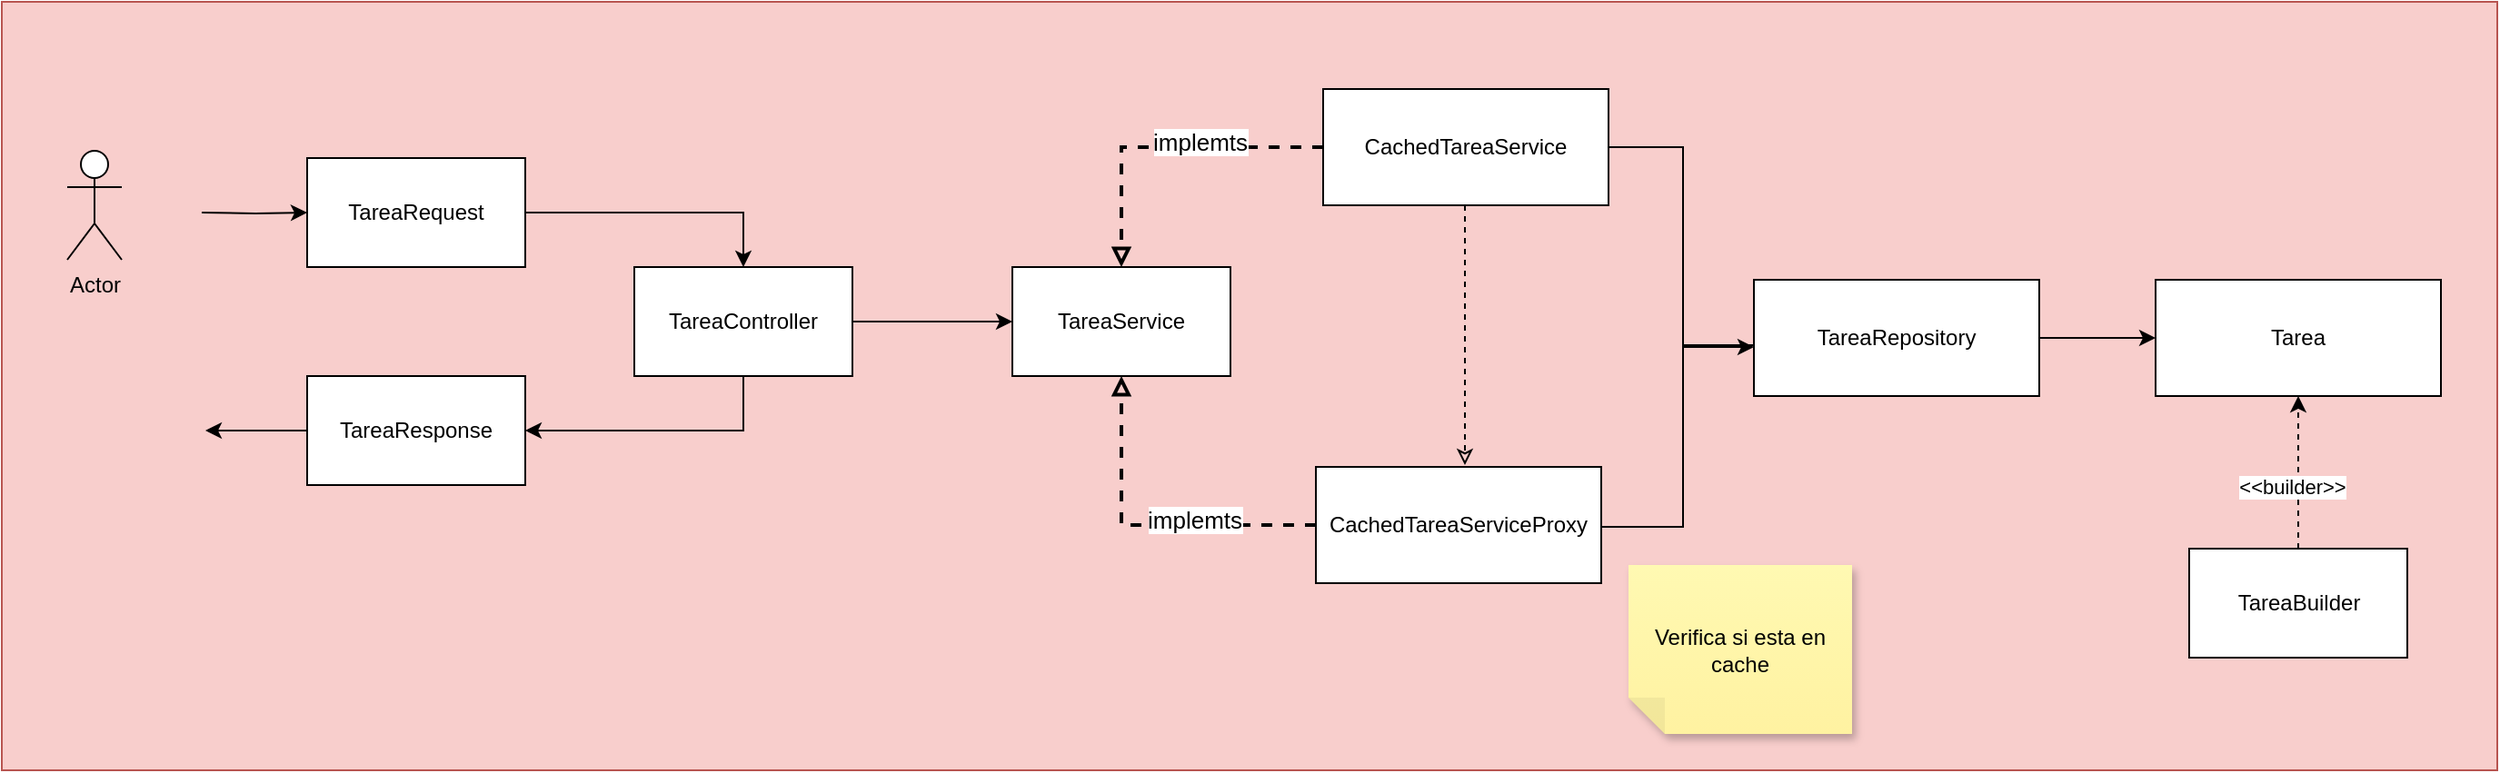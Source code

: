 <mxfile version="27.1.1">
  <diagram name="Página-1" id="XFAx3lLeM-dq-6Pw3mFJ">
    <mxGraphModel dx="2554" dy="952" grid="0" gridSize="10" guides="1" tooltips="1" connect="1" arrows="1" fold="1" page="1" pageScale="1" pageWidth="827" pageHeight="1169" math="0" shadow="0">
      <root>
        <mxCell id="0" />
        <mxCell id="1" parent="0" />
        <mxCell id="bmErZ5xI4oyNtRlQP5P7-46" value="" style="rounded=0;whiteSpace=wrap;html=1;fillStyle=solid;strokeColor=#b85450;fillColor=#f8cecc;" vertex="1" parent="1">
          <mxGeometry x="-794" y="112" width="1373" height="423" as="geometry" />
        </mxCell>
        <mxCell id="bmErZ5xI4oyNtRlQP5P7-11" style="edgeStyle=orthogonalEdgeStyle;rounded=0;orthogonalLoop=1;jettySize=auto;html=1;" edge="1" parent="1" source="bmErZ5xI4oyNtRlQP5P7-6" target="bmErZ5xI4oyNtRlQP5P7-8">
          <mxGeometry relative="1" as="geometry">
            <Array as="points">
              <mxPoint x="-386" y="348" />
            </Array>
          </mxGeometry>
        </mxCell>
        <mxCell id="bmErZ5xI4oyNtRlQP5P7-16" style="edgeStyle=orthogonalEdgeStyle;rounded=0;orthogonalLoop=1;jettySize=auto;html=1;" edge="1" parent="1" source="bmErZ5xI4oyNtRlQP5P7-6" target="bmErZ5xI4oyNtRlQP5P7-15">
          <mxGeometry relative="1" as="geometry" />
        </mxCell>
        <mxCell id="bmErZ5xI4oyNtRlQP5P7-6" value="TareaController" style="rounded=0;whiteSpace=wrap;html=1;" vertex="1" parent="1">
          <mxGeometry x="-446" y="258" width="120" height="60" as="geometry" />
        </mxCell>
        <mxCell id="bmErZ5xI4oyNtRlQP5P7-9" style="edgeStyle=orthogonalEdgeStyle;rounded=0;orthogonalLoop=1;jettySize=auto;html=1;entryX=0.5;entryY=0;entryDx=0;entryDy=0;" edge="1" parent="1" source="bmErZ5xI4oyNtRlQP5P7-7" target="bmErZ5xI4oyNtRlQP5P7-6">
          <mxGeometry relative="1" as="geometry" />
        </mxCell>
        <mxCell id="bmErZ5xI4oyNtRlQP5P7-7" value="TareaRequest" style="rounded=0;whiteSpace=wrap;html=1;" vertex="1" parent="1">
          <mxGeometry x="-626" y="198" width="120" height="60" as="geometry" />
        </mxCell>
        <mxCell id="bmErZ5xI4oyNtRlQP5P7-13" style="edgeStyle=orthogonalEdgeStyle;rounded=0;orthogonalLoop=1;jettySize=auto;html=1;" edge="1" parent="1" source="bmErZ5xI4oyNtRlQP5P7-8">
          <mxGeometry relative="1" as="geometry">
            <mxPoint x="-682.0" y="348" as="targetPoint" />
          </mxGeometry>
        </mxCell>
        <mxCell id="bmErZ5xI4oyNtRlQP5P7-8" value="TareaResponse" style="rounded=0;whiteSpace=wrap;html=1;" vertex="1" parent="1">
          <mxGeometry x="-626" y="318" width="120" height="60" as="geometry" />
        </mxCell>
        <mxCell id="bmErZ5xI4oyNtRlQP5P7-15" value="TareaService" style="rounded=0;whiteSpace=wrap;html=1;" vertex="1" parent="1">
          <mxGeometry x="-238" y="258" width="120" height="60" as="geometry" />
        </mxCell>
        <mxCell id="bmErZ5xI4oyNtRlQP5P7-18" style="edgeStyle=orthogonalEdgeStyle;rounded=0;orthogonalLoop=1;jettySize=auto;html=1;strokeWidth=2;dashed=1;endArrow=block;endFill=0;" edge="1" parent="1" source="bmErZ5xI4oyNtRlQP5P7-17" target="bmErZ5xI4oyNtRlQP5P7-15">
          <mxGeometry relative="1" as="geometry" />
        </mxCell>
        <mxCell id="bmErZ5xI4oyNtRlQP5P7-22" value="&lt;font style=&quot;font-size: 13px;&quot;&gt;implemts&lt;/font&gt;" style="edgeLabel;html=1;align=center;verticalAlign=middle;resizable=0;points=[];" vertex="1" connectable="0" parent="bmErZ5xI4oyNtRlQP5P7-18">
          <mxGeometry x="-0.074" y="1" relative="1" as="geometry">
            <mxPoint x="14" y="-4" as="offset" />
          </mxGeometry>
        </mxCell>
        <mxCell id="bmErZ5xI4oyNtRlQP5P7-21" style="edgeStyle=orthogonalEdgeStyle;rounded=0;orthogonalLoop=1;jettySize=auto;html=1;dashed=1;endArrow=classic;endFill=0;" edge="1" parent="1" source="bmErZ5xI4oyNtRlQP5P7-17">
          <mxGeometry relative="1" as="geometry">
            <mxPoint x="11" y="367" as="targetPoint" />
          </mxGeometry>
        </mxCell>
        <mxCell id="bmErZ5xI4oyNtRlQP5P7-28" style="edgeStyle=orthogonalEdgeStyle;rounded=0;orthogonalLoop=1;jettySize=auto;html=1;entryX=0;entryY=0.5;entryDx=0;entryDy=0;endArrow=none;startFill=0;" edge="1" parent="1" source="bmErZ5xI4oyNtRlQP5P7-17" target="bmErZ5xI4oyNtRlQP5P7-26">
          <mxGeometry relative="1" as="geometry">
            <Array as="points">
              <mxPoint x="131" y="192" />
              <mxPoint x="131" y="301" />
              <mxPoint x="170" y="301" />
            </Array>
          </mxGeometry>
        </mxCell>
        <mxCell id="bmErZ5xI4oyNtRlQP5P7-17" value="CachedTareaService" style="rounded=0;whiteSpace=wrap;html=1;" vertex="1" parent="1">
          <mxGeometry x="-67" y="160" width="157" height="64" as="geometry" />
        </mxCell>
        <mxCell id="bmErZ5xI4oyNtRlQP5P7-20" style="edgeStyle=orthogonalEdgeStyle;rounded=0;orthogonalLoop=1;jettySize=auto;html=1;strokeWidth=2;dashed=1;endArrow=block;endFill=0;" edge="1" parent="1" source="bmErZ5xI4oyNtRlQP5P7-19" target="bmErZ5xI4oyNtRlQP5P7-15">
          <mxGeometry relative="1" as="geometry" />
        </mxCell>
        <mxCell id="bmErZ5xI4oyNtRlQP5P7-24" value="&lt;span style=&quot;font-size: 13px;&quot;&gt;implemts&lt;/span&gt;" style="edgeLabel;html=1;align=center;verticalAlign=middle;resizable=0;points=[];" vertex="1" connectable="0" parent="bmErZ5xI4oyNtRlQP5P7-20">
          <mxGeometry x="-0.225" y="-5" relative="1" as="geometry">
            <mxPoint x="6" y="2" as="offset" />
          </mxGeometry>
        </mxCell>
        <mxCell id="bmErZ5xI4oyNtRlQP5P7-29" style="edgeStyle=orthogonalEdgeStyle;rounded=0;orthogonalLoop=1;jettySize=auto;html=1;" edge="1" parent="1">
          <mxGeometry relative="1" as="geometry">
            <mxPoint x="86" y="401" as="sourcePoint" />
            <mxPoint x="170" y="302" as="targetPoint" />
            <Array as="points">
              <mxPoint x="131" y="401" />
              <mxPoint x="131" y="302" />
            </Array>
          </mxGeometry>
        </mxCell>
        <mxCell id="bmErZ5xI4oyNtRlQP5P7-19" value="CachedTareaServiceProxy" style="rounded=0;whiteSpace=wrap;html=1;" vertex="1" parent="1">
          <mxGeometry x="-71" y="368" width="157" height="64" as="geometry" />
        </mxCell>
        <mxCell id="bmErZ5xI4oyNtRlQP5P7-31" style="edgeStyle=orthogonalEdgeStyle;rounded=0;orthogonalLoop=1;jettySize=auto;html=1;" edge="1" parent="1" source="bmErZ5xI4oyNtRlQP5P7-26" target="bmErZ5xI4oyNtRlQP5P7-30">
          <mxGeometry relative="1" as="geometry" />
        </mxCell>
        <mxCell id="bmErZ5xI4oyNtRlQP5P7-26" value="TareaRepository" style="rounded=0;whiteSpace=wrap;html=1;" vertex="1" parent="1">
          <mxGeometry x="170" y="265" width="157" height="64" as="geometry" />
        </mxCell>
        <mxCell id="bmErZ5xI4oyNtRlQP5P7-30" value="Tarea" style="rounded=0;whiteSpace=wrap;html=1;" vertex="1" parent="1">
          <mxGeometry x="391" y="265" width="157" height="64" as="geometry" />
        </mxCell>
        <mxCell id="bmErZ5xI4oyNtRlQP5P7-32" style="edgeStyle=orthogonalEdgeStyle;rounded=0;orthogonalLoop=1;jettySize=auto;html=1;entryX=0;entryY=0.5;entryDx=0;entryDy=0;" edge="1" parent="1" target="bmErZ5xI4oyNtRlQP5P7-7">
          <mxGeometry relative="1" as="geometry">
            <mxPoint x="-632" y="227.72" as="targetPoint" />
            <mxPoint x="-684" y="228" as="sourcePoint" />
            <Array as="points" />
          </mxGeometry>
        </mxCell>
        <mxCell id="bmErZ5xI4oyNtRlQP5P7-33" value="Actor" style="shape=umlActor;verticalLabelPosition=bottom;verticalAlign=top;html=1;outlineConnect=0;" vertex="1" parent="1">
          <mxGeometry x="-758" y="194" width="30" height="60" as="geometry" />
        </mxCell>
        <mxCell id="bmErZ5xI4oyNtRlQP5P7-35" style="edgeStyle=orthogonalEdgeStyle;rounded=0;orthogonalLoop=1;jettySize=auto;html=1;entryX=0.5;entryY=1;entryDx=0;entryDy=0;dashed=1;" edge="1" parent="1" source="bmErZ5xI4oyNtRlQP5P7-34" target="bmErZ5xI4oyNtRlQP5P7-30">
          <mxGeometry relative="1" as="geometry" />
        </mxCell>
        <mxCell id="bmErZ5xI4oyNtRlQP5P7-45" value="&amp;lt;&amp;lt;builder&amp;gt;&amp;gt;" style="edgeLabel;html=1;align=center;verticalAlign=middle;resizable=0;points=[];" vertex="1" connectable="0" parent="bmErZ5xI4oyNtRlQP5P7-35">
          <mxGeometry x="-0.191" y="4" relative="1" as="geometry">
            <mxPoint as="offset" />
          </mxGeometry>
        </mxCell>
        <mxCell id="bmErZ5xI4oyNtRlQP5P7-34" value="TareaBuilder" style="rounded=0;whiteSpace=wrap;html=1;" vertex="1" parent="1">
          <mxGeometry x="409.5" y="413" width="120" height="60" as="geometry" />
        </mxCell>
        <mxCell id="bmErZ5xI4oyNtRlQP5P7-47" value="Verifica si esta en &lt;br&gt;cache" style="shape=note;whiteSpace=wrap;html=1;backgroundOutline=1;fontColor=#000000;darkOpacity=0.05;fillColor=#FFF9B2;strokeColor=none;fillStyle=solid;direction=west;gradientDirection=north;gradientColor=#FFF2A1;shadow=1;size=20;pointerEvents=1;" vertex="1" parent="1">
          <mxGeometry x="101" y="422" width="123" height="93" as="geometry" />
        </mxCell>
      </root>
    </mxGraphModel>
  </diagram>
</mxfile>
